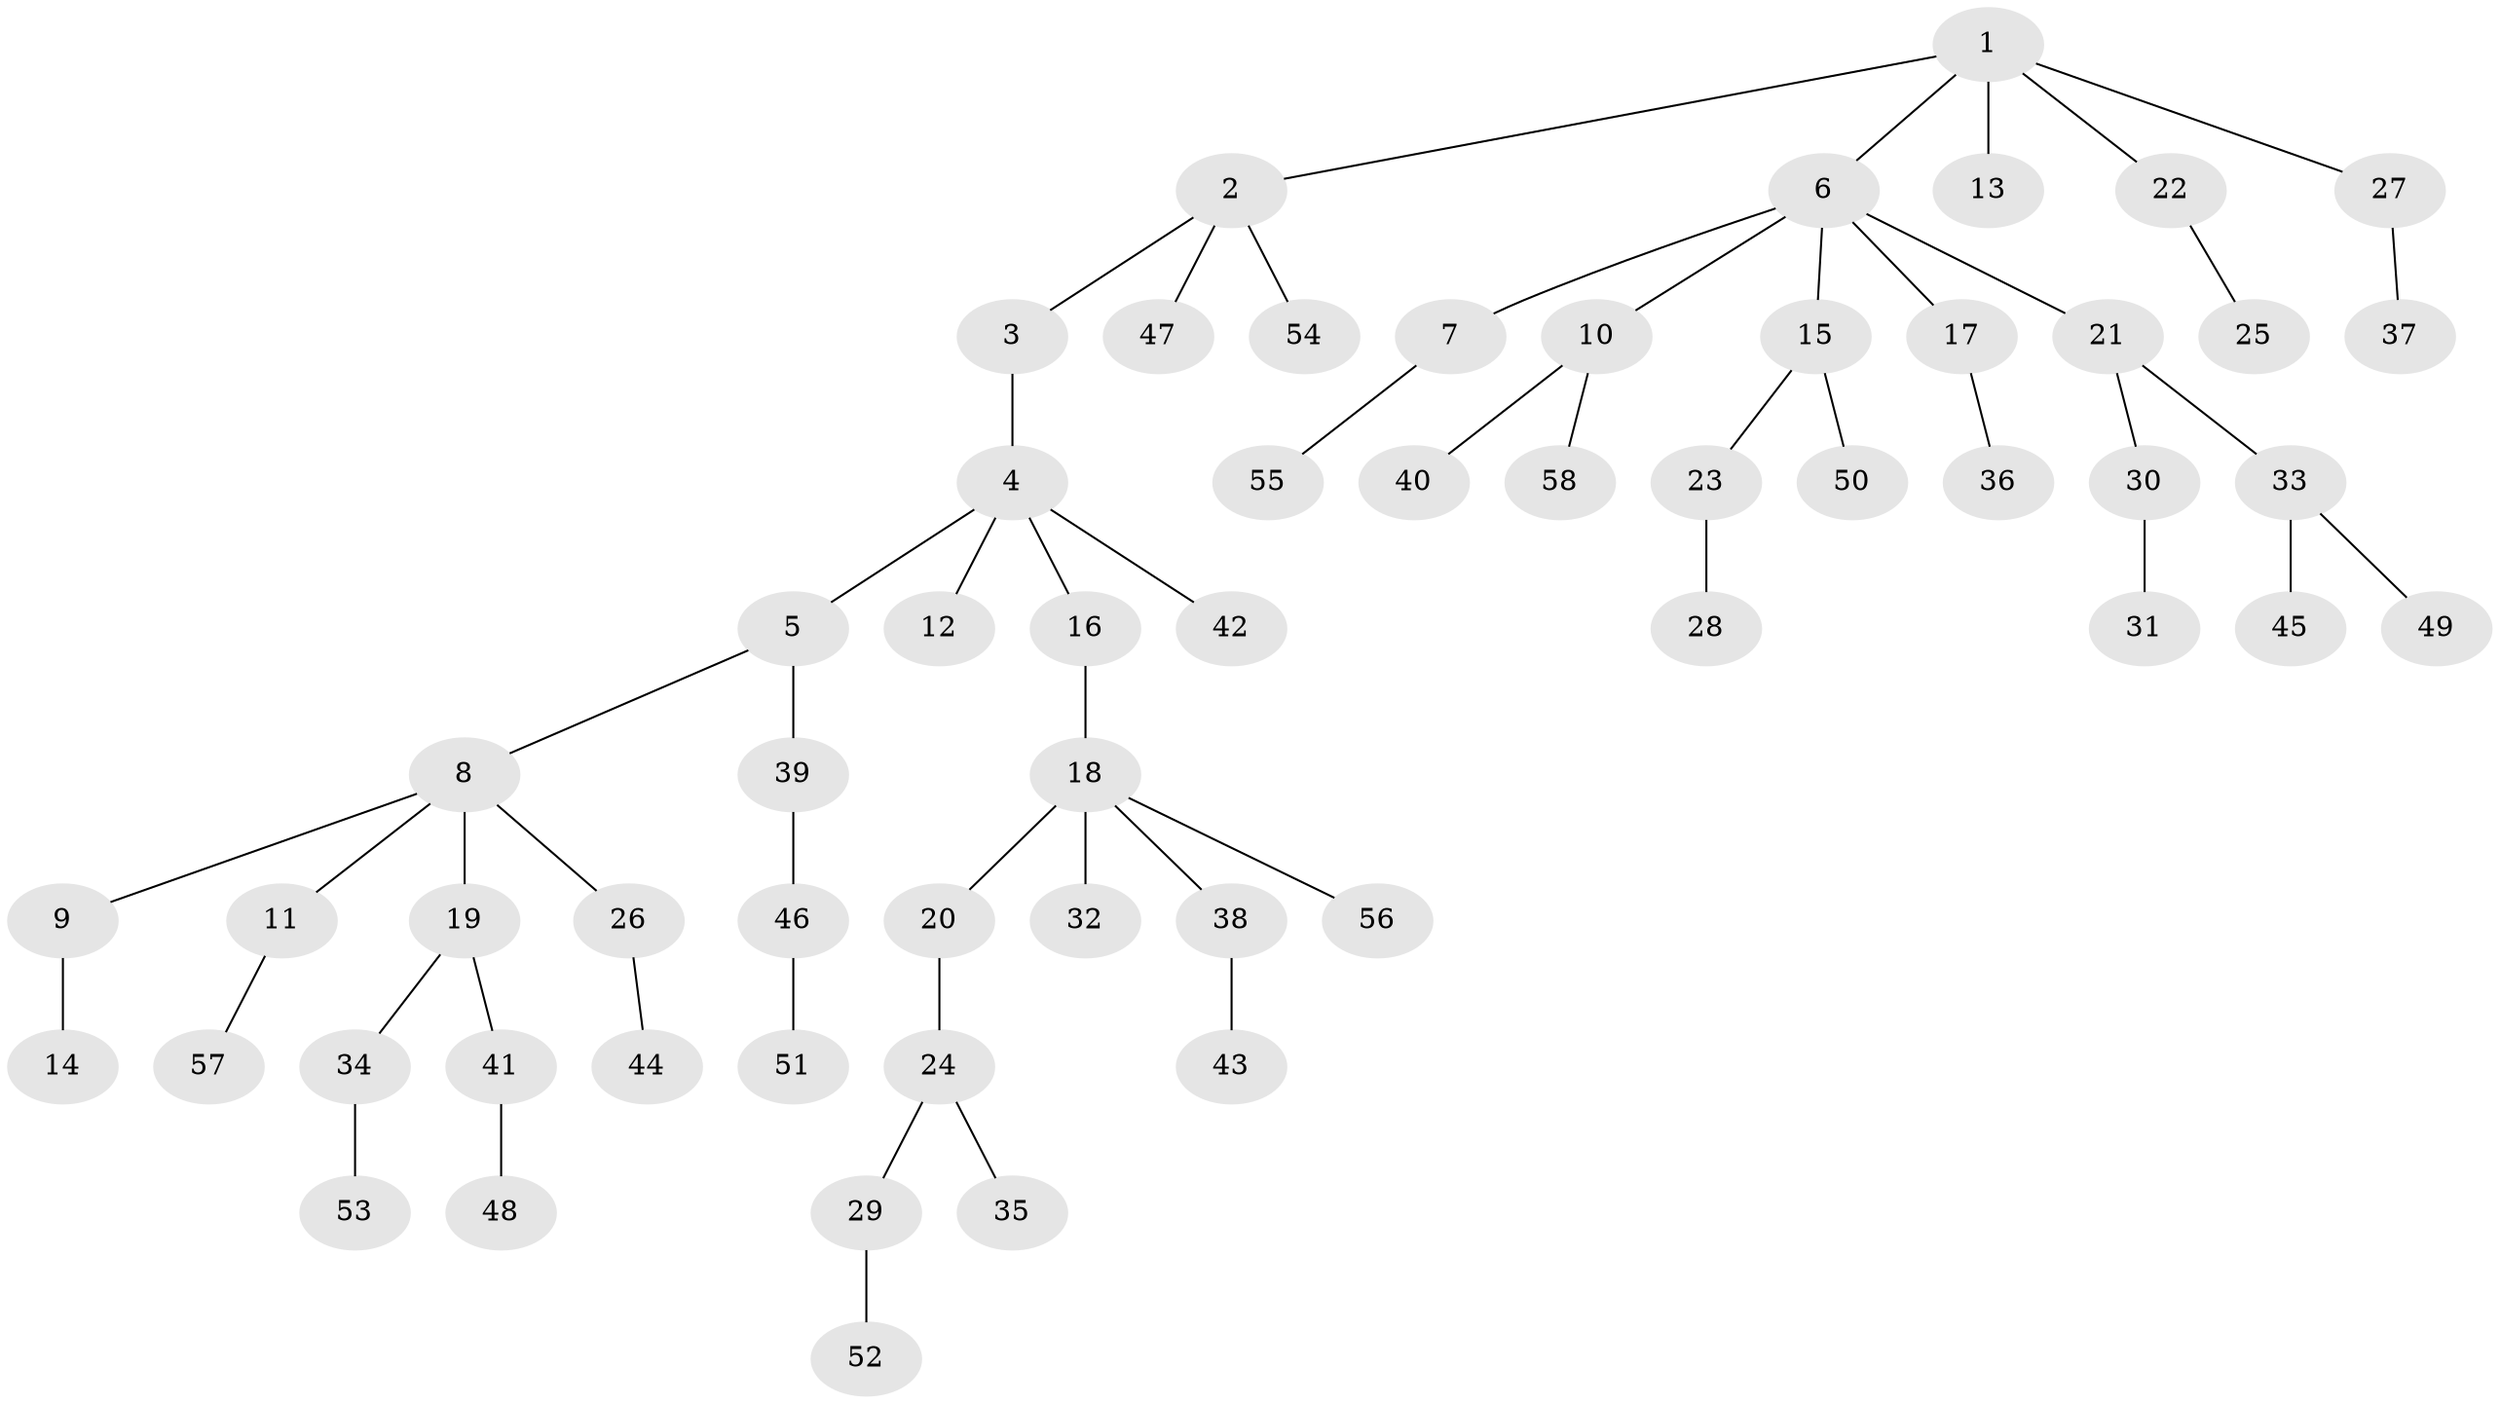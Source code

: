 // coarse degree distribution, {5: 0.05405405405405406, 3: 0.13513513513513514, 2: 0.08108108108108109, 4: 0.02702702702702703, 7: 0.02702702702702703, 1: 0.6486486486486487, 6: 0.02702702702702703}
// Generated by graph-tools (version 1.1) at 2025/52/02/27/25 19:52:11]
// undirected, 58 vertices, 57 edges
graph export_dot {
graph [start="1"]
  node [color=gray90,style=filled];
  1;
  2;
  3;
  4;
  5;
  6;
  7;
  8;
  9;
  10;
  11;
  12;
  13;
  14;
  15;
  16;
  17;
  18;
  19;
  20;
  21;
  22;
  23;
  24;
  25;
  26;
  27;
  28;
  29;
  30;
  31;
  32;
  33;
  34;
  35;
  36;
  37;
  38;
  39;
  40;
  41;
  42;
  43;
  44;
  45;
  46;
  47;
  48;
  49;
  50;
  51;
  52;
  53;
  54;
  55;
  56;
  57;
  58;
  1 -- 2;
  1 -- 6;
  1 -- 13;
  1 -- 22;
  1 -- 27;
  2 -- 3;
  2 -- 47;
  2 -- 54;
  3 -- 4;
  4 -- 5;
  4 -- 12;
  4 -- 16;
  4 -- 42;
  5 -- 8;
  5 -- 39;
  6 -- 7;
  6 -- 10;
  6 -- 15;
  6 -- 17;
  6 -- 21;
  7 -- 55;
  8 -- 9;
  8 -- 11;
  8 -- 19;
  8 -- 26;
  9 -- 14;
  10 -- 40;
  10 -- 58;
  11 -- 57;
  15 -- 23;
  15 -- 50;
  16 -- 18;
  17 -- 36;
  18 -- 20;
  18 -- 32;
  18 -- 38;
  18 -- 56;
  19 -- 34;
  19 -- 41;
  20 -- 24;
  21 -- 30;
  21 -- 33;
  22 -- 25;
  23 -- 28;
  24 -- 29;
  24 -- 35;
  26 -- 44;
  27 -- 37;
  29 -- 52;
  30 -- 31;
  33 -- 45;
  33 -- 49;
  34 -- 53;
  38 -- 43;
  39 -- 46;
  41 -- 48;
  46 -- 51;
}
